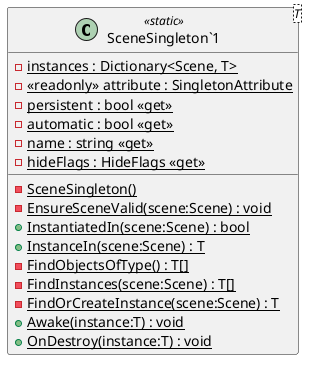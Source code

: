 @startuml
class "SceneSingleton`1"<T> <<static>> {
    {static} - SceneSingleton()
    - {static} instances : Dictionary<Scene, T>
    - {static} <<readonly>> attribute : SingletonAttribute
    - {static} persistent : bool <<get>>
    - {static} automatic : bool <<get>>
    - {static} name : string <<get>>
    - {static} hideFlags : HideFlags <<get>>
    - {static} EnsureSceneValid(scene:Scene) : void
    + {static} InstantiatedIn(scene:Scene) : bool
    + {static} InstanceIn(scene:Scene) : T
    - {static} FindObjectsOfType() : T[]
    - {static} FindInstances(scene:Scene) : T[]
    - {static} FindOrCreateInstance(scene:Scene) : T
    + {static} Awake(instance:T) : void
    + {static} OnDestroy(instance:T) : void
}
@enduml
